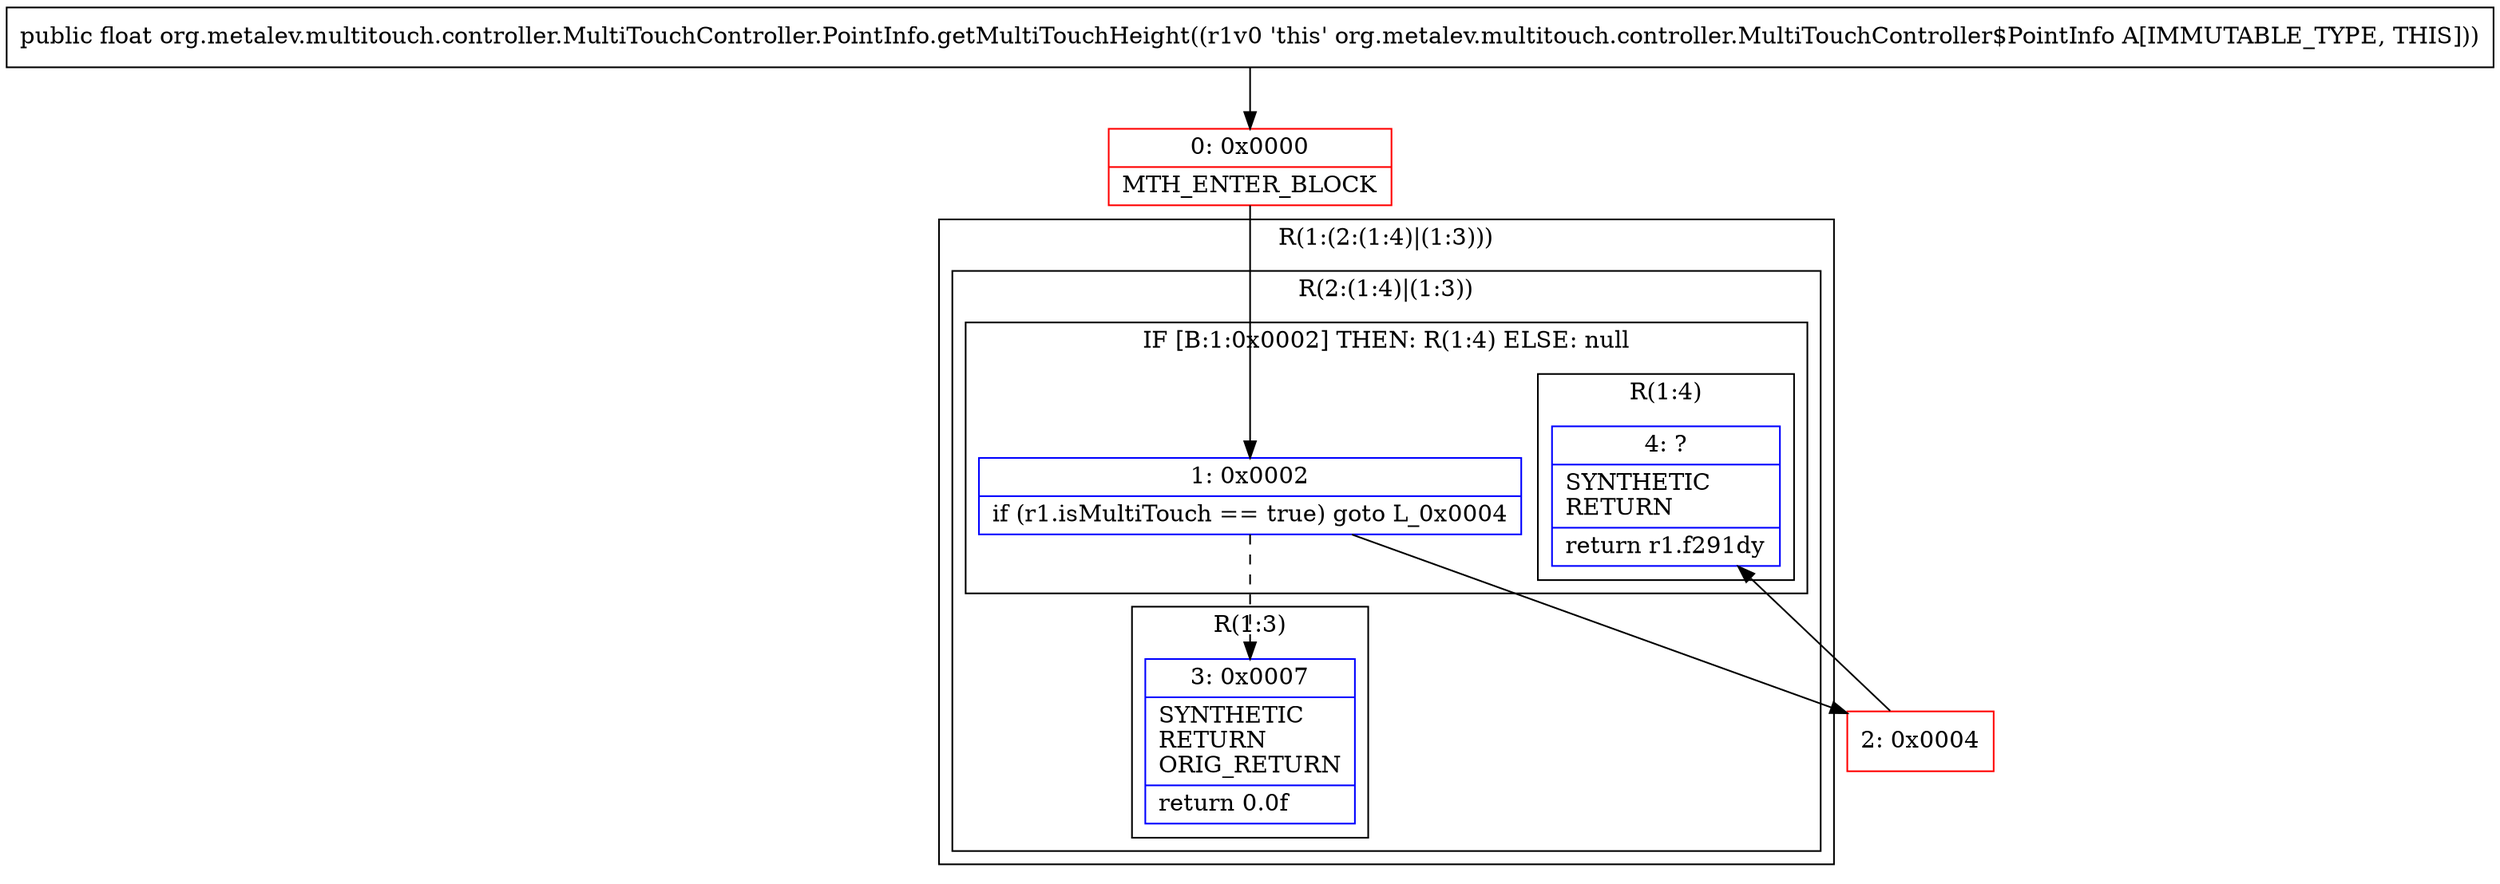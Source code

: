 digraph "CFG fororg.metalev.multitouch.controller.MultiTouchController.PointInfo.getMultiTouchHeight()F" {
subgraph cluster_Region_158182734 {
label = "R(1:(2:(1:4)|(1:3)))";
node [shape=record,color=blue];
subgraph cluster_Region_854121144 {
label = "R(2:(1:4)|(1:3))";
node [shape=record,color=blue];
subgraph cluster_IfRegion_219085289 {
label = "IF [B:1:0x0002] THEN: R(1:4) ELSE: null";
node [shape=record,color=blue];
Node_1 [shape=record,label="{1\:\ 0x0002|if (r1.isMultiTouch == true) goto L_0x0004\l}"];
subgraph cluster_Region_1038629310 {
label = "R(1:4)";
node [shape=record,color=blue];
Node_4 [shape=record,label="{4\:\ ?|SYNTHETIC\lRETURN\l|return r1.f291dy\l}"];
}
}
subgraph cluster_Region_1502340240 {
label = "R(1:3)";
node [shape=record,color=blue];
Node_3 [shape=record,label="{3\:\ 0x0007|SYNTHETIC\lRETURN\lORIG_RETURN\l|return 0.0f\l}"];
}
}
}
Node_0 [shape=record,color=red,label="{0\:\ 0x0000|MTH_ENTER_BLOCK\l}"];
Node_2 [shape=record,color=red,label="{2\:\ 0x0004}"];
MethodNode[shape=record,label="{public float org.metalev.multitouch.controller.MultiTouchController.PointInfo.getMultiTouchHeight((r1v0 'this' org.metalev.multitouch.controller.MultiTouchController$PointInfo A[IMMUTABLE_TYPE, THIS])) }"];
MethodNode -> Node_0;
Node_1 -> Node_2;
Node_1 -> Node_3[style=dashed];
Node_0 -> Node_1;
Node_2 -> Node_4;
}

